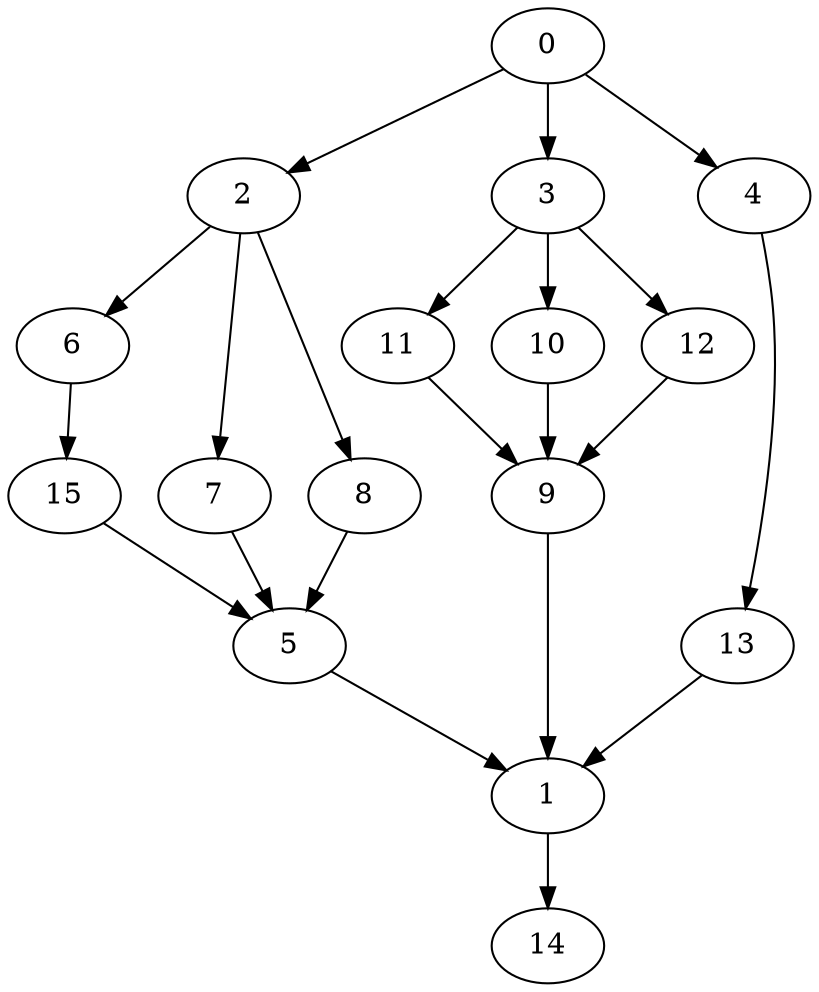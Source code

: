 digraph "SeriesParallel-MaxBf-3_Nodes_16_CCR_10.00_WeightType_Random#8" {
	graph ["Duplicate states"=0,
		GraphType=S_P,
		"Max states in OPEN"=0,
		Modes="120000ms; topo-ordered tasks, ; Pruning: task equivalence, fixed order ready list, ; F-value: ; Optimisation: best schedule length (\
SL) optimisation on equal, ",
		NumberOfTasks=16,
		"Pruned using list schedule length"=23788,
		"States removed from OPEN"=0,
		TargetSystem="Homogeneous-4",
		"Time to schedule (ms)"=445,
		"Total idle time"=77,
		"Total schedule length"=92,
		"Total sequential time"=104,
		"Total states created"=48749
	];
	0	["Finish time"=10,
		Processor=0,
		"Start time"=0,
		Weight=10];
	2	["Finish time"=19,
		Processor=0,
		"Start time"=10,
		Weight=9];
	0 -> 2	[Weight=59];
	3	["Finish time"=24,
		Processor=0,
		"Start time"=19,
		Weight=5];
	0 -> 3	[Weight=75];
	4	["Finish time"=29,
		Processor=2,
		"Start time"=27,
		Weight=2];
	0 -> 4	[Weight=17];
	6	["Finish time"=40,
		Processor=0,
		"Start time"=36,
		Weight=4];
	2 -> 6	[Weight=75];
	7	["Finish time"=71,
		Processor=1,
		"Start time"=61,
		Weight=10];
	2 -> 7	[Weight=42];
	8	["Finish time"=61,
		Processor=1,
		"Start time"=53,
		Weight=8];
	2 -> 8	[Weight=34];
	15	["Finish time"=49,
		Processor=0,
		"Start time"=40,
		Weight=9];
	6 -> 15	[Weight=75];
	11	["Finish time"=36,
		Processor=0,
		"Start time"=30,
		Weight=6];
	3 -> 11	[Weight=50];
	10	["Finish time"=58,
		Processor=0,
		"Start time"=49,
		Weight=9];
	3 -> 10	[Weight=59];
	12	["Finish time"=30,
		Processor=0,
		"Start time"=24,
		Weight=6];
	3 -> 12	[Weight=42];
	5	["Finish time"=77,
		Processor=1,
		"Start time"=74,
		Weight=3];
	7 -> 5	[Weight=84];
	8 -> 5	[Weight=50];
	13	["Finish time"=52,
		Processor=1,
		"Start time"=46,
		Weight=6];
	4 -> 13	[Weight=17];
	9	["Finish time"=60,
		Processor=0,
		"Start time"=58,
		Weight=2];
	11 -> 9	[Weight=67];
	1	["Finish time"=83,
		Processor=1,
		"Start time"=77,
		Weight=6];
	13 -> 1	[Weight=84];
	15 -> 5	[Weight=25];
	10 -> 9	[Weight=42];
	5 -> 1	[Weight=50];
	12 -> 9	[Weight=17];
	9 -> 1	[Weight=17];
	14	["Finish time"=92,
		Processor=1,
		"Start time"=83,
		Weight=9];
	1 -> 14	[Weight=59];
}
